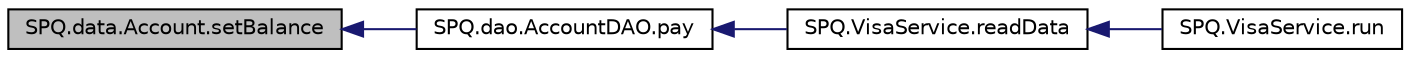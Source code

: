 digraph "SPQ.data.Account.setBalance"
{
  edge [fontname="Helvetica",fontsize="10",labelfontname="Helvetica",labelfontsize="10"];
  node [fontname="Helvetica",fontsize="10",shape=record];
  rankdir="LR";
  Node34 [label="SPQ.data.Account.setBalance",height=0.2,width=0.4,color="black", fillcolor="grey75", style="filled", fontcolor="black"];
  Node34 -> Node35 [dir="back",color="midnightblue",fontsize="10",style="solid",fontname="Helvetica"];
  Node35 [label="SPQ.dao.AccountDAO.pay",height=0.2,width=0.4,color="black", fillcolor="white", style="filled",URL="$class_s_p_q_1_1dao_1_1_account_d_a_o.html#ad40cd6129f180d4cb235c00756b53930"];
  Node35 -> Node36 [dir="back",color="midnightblue",fontsize="10",style="solid",fontname="Helvetica"];
  Node36 [label="SPQ.VisaService.readData",height=0.2,width=0.4,color="black", fillcolor="white", style="filled",URL="$class_s_p_q_1_1_visa_service.html#a9f06022375e8bd98b78a8268bdc4ff05"];
  Node36 -> Node37 [dir="back",color="midnightblue",fontsize="10",style="solid",fontname="Helvetica"];
  Node37 [label="SPQ.VisaService.run",height=0.2,width=0.4,color="black", fillcolor="white", style="filled",URL="$class_s_p_q_1_1_visa_service.html#a4e9434dfb98d1ff247d29794ac96909e"];
}
